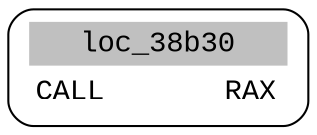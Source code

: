 digraph asm_graph {
1941 [
shape="Mrecord" fontname="Courier New"label =<<table border="0" cellborder="0" cellpadding="3"><tr><td align="center" colspan="2" bgcolor="grey">loc_38b30</td></tr><tr><td align="left">CALL       RAX</td></tr></table>> ];
}